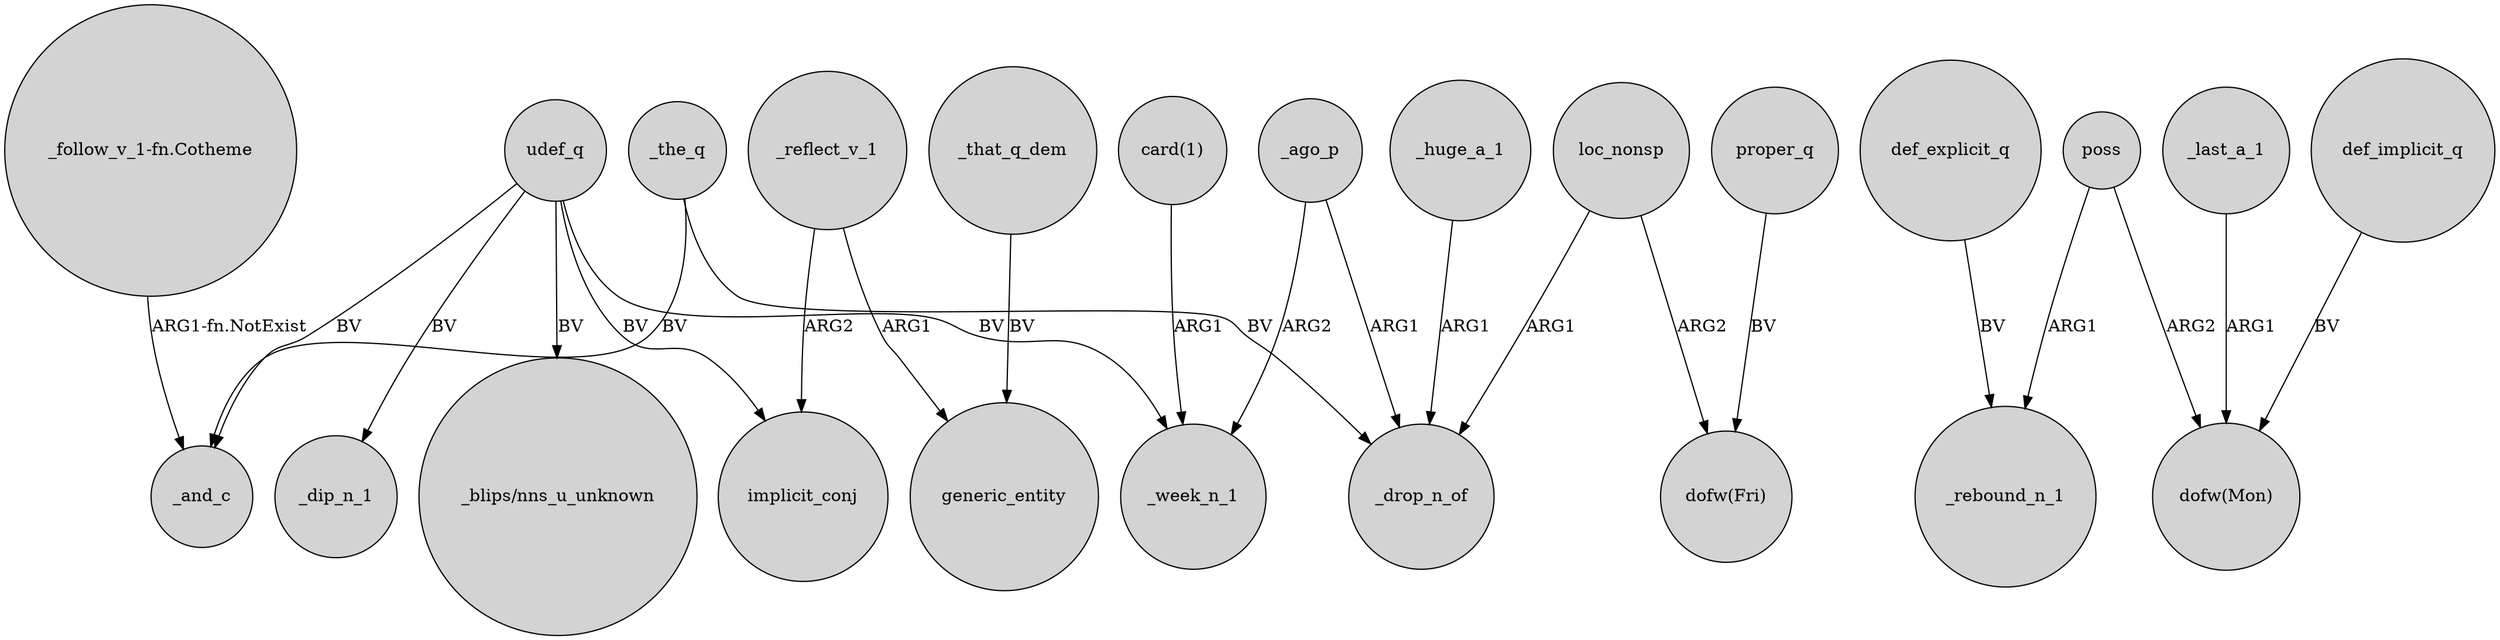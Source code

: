 digraph {
	node [shape=circle style=filled]
	_the_q -> _and_c [label=BV]
	proper_q -> "dofw(Fri)" [label=BV]
	_that_q_dem -> generic_entity [label=BV]
	udef_q -> _dip_n_1 [label=BV]
	udef_q -> "_blips/nns_u_unknown" [label=BV]
	_huge_a_1 -> _drop_n_of [label=ARG1]
	_reflect_v_1 -> implicit_conj [label=ARG2]
	udef_q -> implicit_conj [label=BV]
	loc_nonsp -> "dofw(Fri)" [label=ARG2]
	poss -> _rebound_n_1 [label=ARG1]
	loc_nonsp -> _drop_n_of [label=ARG1]
	_reflect_v_1 -> generic_entity [label=ARG1]
	udef_q -> _week_n_1 [label=BV]
	def_implicit_q -> "dofw(Mon)" [label=BV]
	_the_q -> _drop_n_of [label=BV]
	_last_a_1 -> "dofw(Mon)" [label=ARG1]
	def_explicit_q -> _rebound_n_1 [label=BV]
	_ago_p -> _week_n_1 [label=ARG2]
	poss -> "dofw(Mon)" [label=ARG2]
	udef_q -> _and_c [label=BV]
	_ago_p -> _drop_n_of [label=ARG1]
	"card(1)" -> _week_n_1 [label=ARG1]
	"_follow_v_1-fn.Cotheme" -> _and_c [label="ARG1-fn.NotExist"]
}
